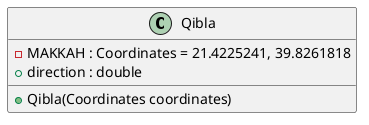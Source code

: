@startuml
class Qibla{
+Qibla(Coordinates coordinates)
-MAKKAH : Coordinates = 21.4225241, 39.8261818
+direction : double
}
@enduml